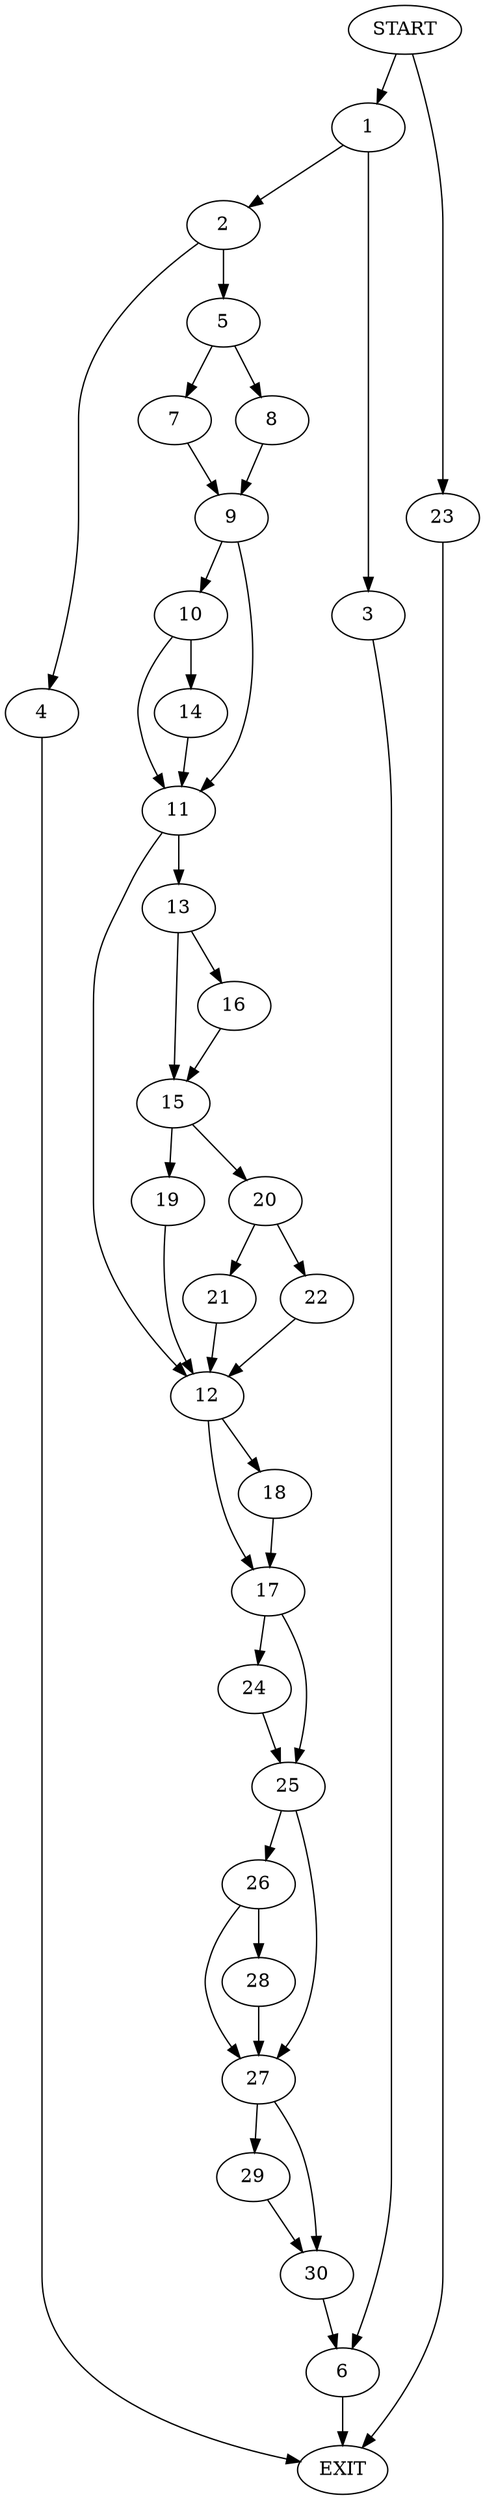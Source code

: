 digraph {
0 [label="START"]
31 [label="EXIT"]
0 -> 1
1 -> 2
1 -> 3
2 -> 4
2 -> 5
3 -> 6
6 -> 31
5 -> 7
5 -> 8
4 -> 31
8 -> 9
7 -> 9
9 -> 10
9 -> 11
11 -> 12
11 -> 13
10 -> 14
10 -> 11
14 -> 11
13 -> 15
13 -> 16
12 -> 17
12 -> 18
16 -> 15
15 -> 19
15 -> 20
19 -> 12
20 -> 21
20 -> 22
0 -> 23
23 -> 31
22 -> 12
21 -> 12
17 -> 24
17 -> 25
18 -> 17
25 -> 26
25 -> 27
24 -> 25
26 -> 27
26 -> 28
27 -> 29
27 -> 30
28 -> 27
29 -> 30
30 -> 6
}
